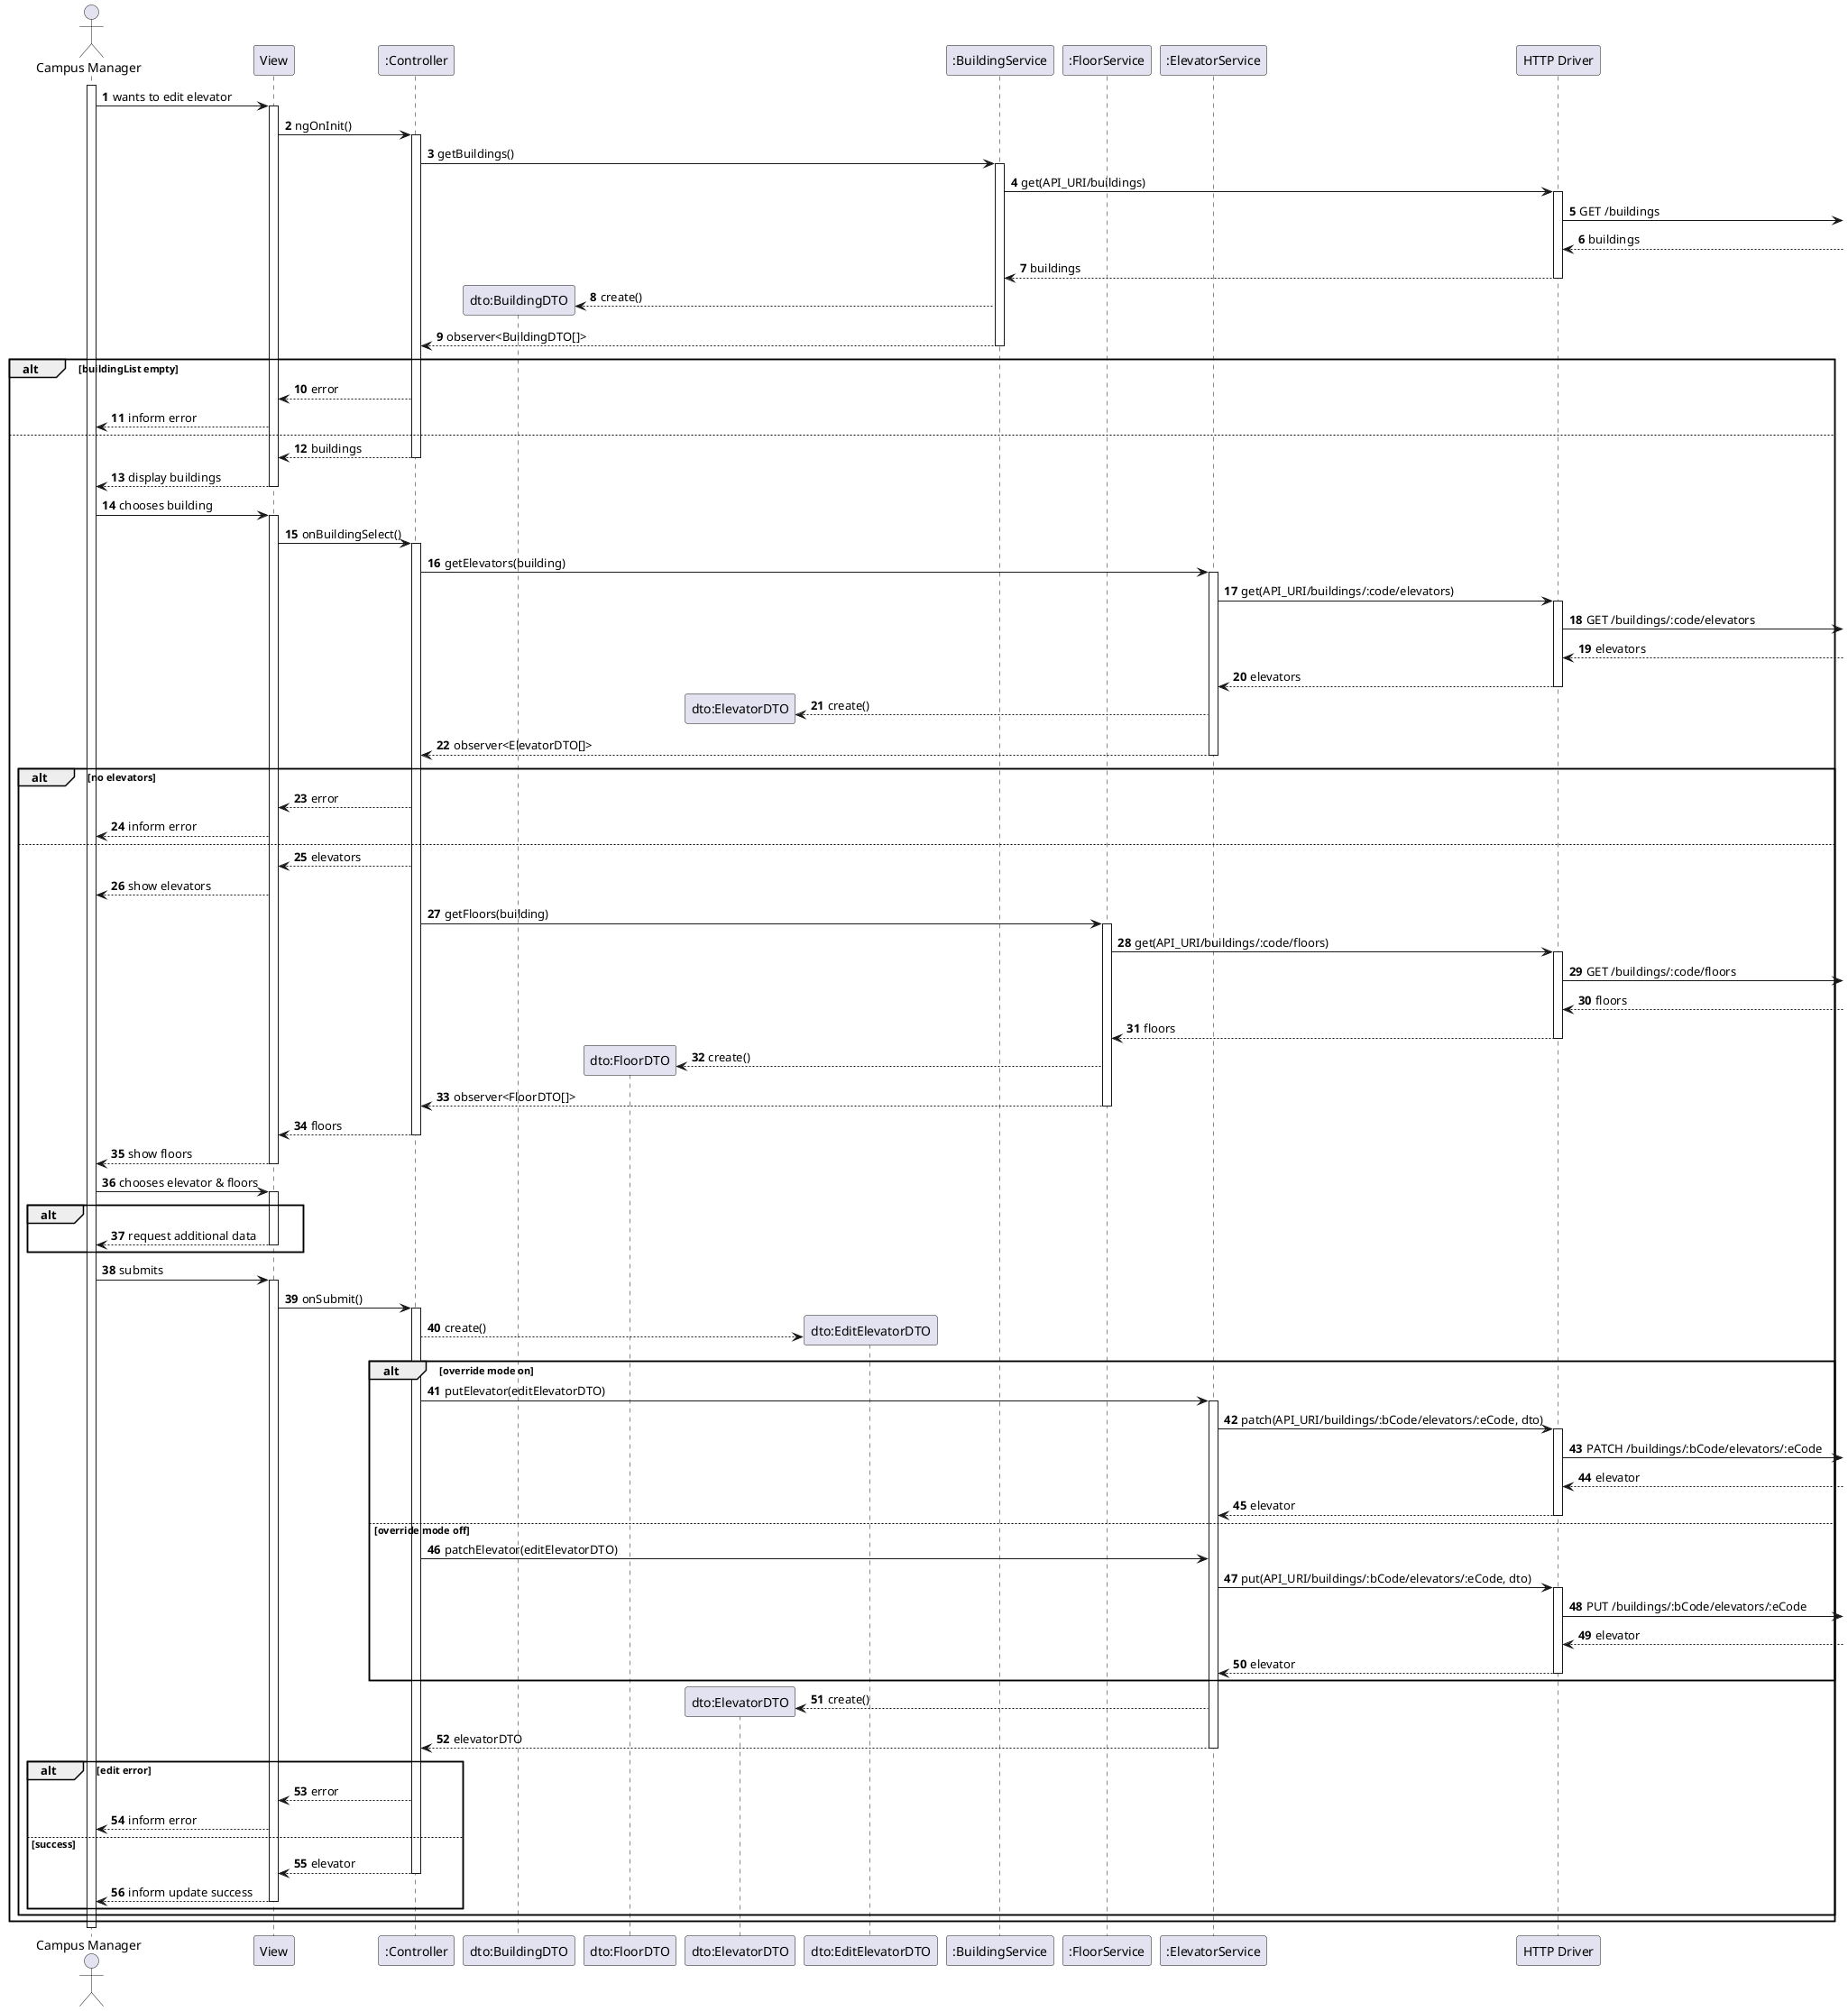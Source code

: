 @startuml
autonumber

actor "Campus Manager" as usr

participant "View" as view
participant ":Controller" as ctrl

participant "dto:BuildingDTO" as b_dto
participant "dto:FloorDTO" as f_dto
participant "dto:ElevatorDTO" as e_dto
participant "dto:EditElevatorDTO" as edit_dto


participant ":BuildingService" as b_svc
participant ":FloorService" as f_svc
participant ":ElevatorService" as e_svc

participant "HTTP Driver" as http

activate usr
    usr -> view : wants to edit elevator
    activate view
        view -> ctrl : ngOnInit()
        activate ctrl
            ctrl -> b_svc : getBuildings()

            activate b_svc
                b_svc -> http : get(API_URI/buildings)
                activate http
                    http ->] : GET /buildings
                    http <--] : buildings

                    http --> b_svc : buildings
                deactivate http

                b_svc --> b_dto** : create()

                b_svc --> ctrl : observer<BuildingDTO[]>
            deactivate b_svc

alt buildingList empty
            ctrl --> view : error
            view --> usr : inform error
else



            ctrl --> view : buildings
        deactivate ctrl
        view --> usr : display buildings
    deactivate view

    usr -> view : chooses building
    activate view
        view -> ctrl : onBuildingSelect()
        activate ctrl
            ctrl -> e_svc : getElevators(building)

            activate e_svc
                e_svc -> http : get(API_URI/buildings/:code/elevators)
                activate http
                    http ->] : GET /buildings/:code/elevators
                    http <--] : elevators

                    http --> e_svc : elevators
                deactivate http

                e_svc --> e_dto** : create()

                e_svc --> ctrl : observer<ElevatorDTO[]>
            deactivate e_svc

alt no elevators
            ctrl --> view : error
            view --> usr : inform error
else
            ctrl --> view : elevators
            view --> usr : show elevators

            ctrl -> f_svc : getFloors(building)

            activate f_svc
                f_svc -> http : get(API_URI/buildings/:code/floors)
                activate http
                    http ->] : GET /buildings/:code/floors
                    http <--] : floors

                    http --> f_svc : floors
                deactivate http

                f_svc --> f_dto** : create()

                f_svc --> ctrl : observer<FloorDTO[]>
            deactivate f_svc

            ctrl --> view : floors
        deactivate ctrl

        view --> usr : show floors
    deactivate view

    usr -> view : chooses elevator & floors
alt
    activate view
        view --> usr : request additional data
    deactivate view
end

    usr -> view : submits
    activate view
        view -> ctrl : onSubmit()
        activate ctrl
            ctrl --> edit_dto** : create()

alt override mode on
            ctrl -> e_svc : putElevator(editElevatorDTO)
            activate e_svc
                e_svc -> http : patch(API_URI/buildings/:bCode/elevators/:eCode, dto)
                activate http
                    http ->] : PATCH /buildings/:bCode/elevators/:eCode
                    http <--] : elevator

                    http --> e_svc : elevator
                deactivate http
else override mode off
            ctrl -> e_svc : patchElevator(editElevatorDTO)
                e_svc -> http : put(API_URI/buildings/:bCode/elevators/:eCode, dto)
                activate http
                    http ->] : PUT /buildings/:bCode/elevators/:eCode
                    http <--] : elevator

                    http --> e_svc : elevator
                deactivate http
end
                e_svc --> e_dto** : create()

                e_svc --> ctrl : elevatorDTO
            deactivate e_svc

alt edit error
            ctrl --> view : error
            view --> usr : inform error
else success
            ctrl --> view : elevator
        deactivate ctrl

        view --> usr : inform update success
    deactivate view
end

end
end

deactivate usr

@enduml
